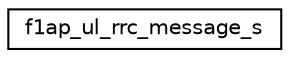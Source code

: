 digraph "Graphical Class Hierarchy"
{
 // LATEX_PDF_SIZE
  edge [fontname="Helvetica",fontsize="10",labelfontname="Helvetica",labelfontsize="10"];
  node [fontname="Helvetica",fontsize="10",shape=record];
  rankdir="LR";
  Node0 [label="f1ap_ul_rrc_message_s",height=0.2,width=0.4,color="black", fillcolor="white", style="filled",URL="$structf1ap__ul__rrc__message__s.html",tooltip=" "];
}
